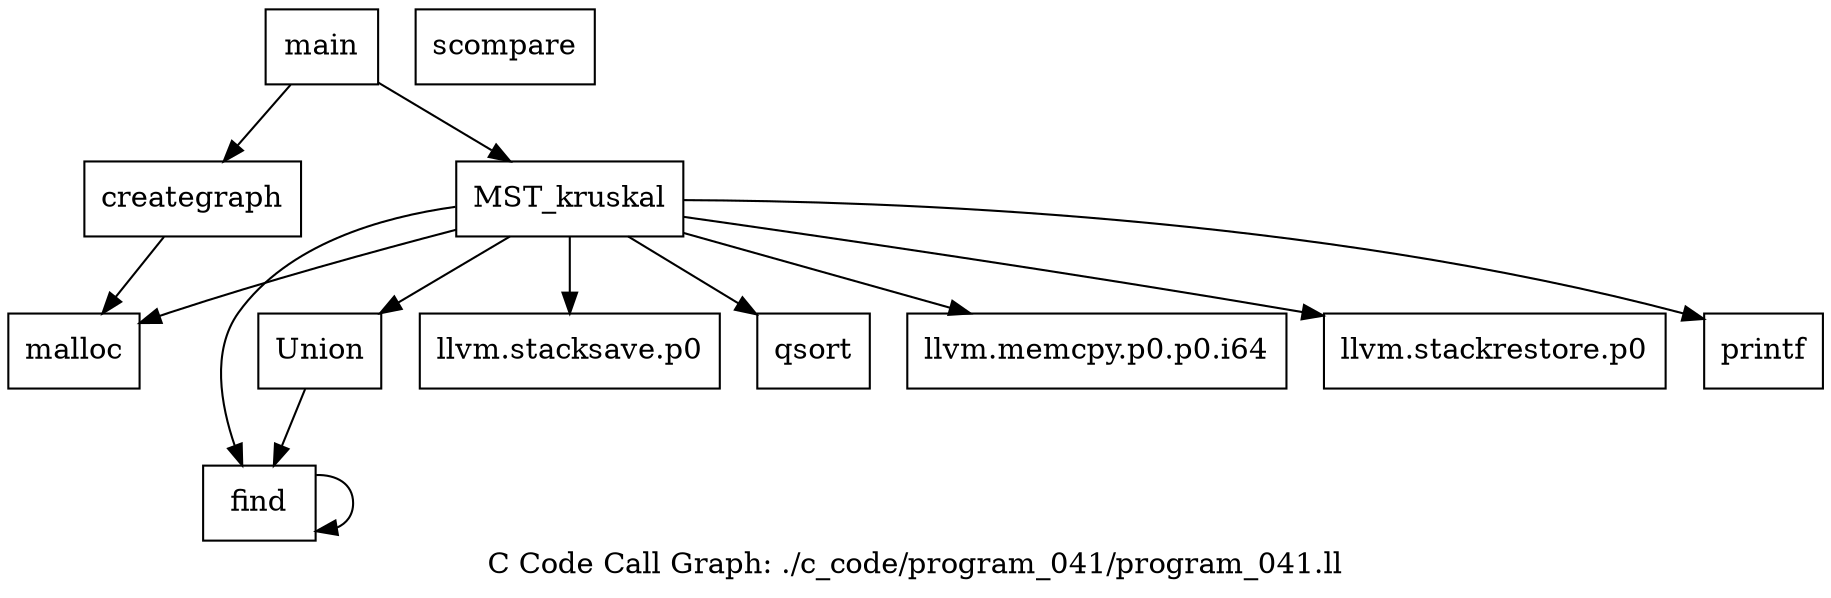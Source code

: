 digraph "C Code Call Graph: ./c_code/program_041/program_041.ll" {
	label="C Code Call Graph: ./c_code/program_041/program_041.ll";

	Node0x560cff513970 [shape=record,label="{find}"];
	Node0x560cff513970 -> Node0x560cff513970;
	Node0x560cff513e30 [shape=record,label="{Union}"];
	Node0x560cff513e30 -> Node0x560cff513970;
	Node0x560cff513eb0 [shape=record,label="{scompare}"];
	Node0x560cff513fe0 [shape=record,label="{creategraph}"];
	Node0x560cff513fe0 -> Node0x560cff514060;
	Node0x560cff514060 [shape=record,label="{malloc}"];
	Node0x560cff514230 [shape=record,label="{MST_kruskal}"];
	Node0x560cff514230 -> Node0x560cff5142b0;
	Node0x560cff514230 -> Node0x560cff514360;
	Node0x560cff514230 -> Node0x560cff514060;
	Node0x560cff514230 -> Node0x560cff5143e0;
	Node0x560cff514230 -> Node0x560cff513970;
	Node0x560cff514230 -> Node0x560cff5148c0;
	Node0x560cff514230 -> Node0x560cff5145b0;
	Node0x560cff514230 -> Node0x560cff513e30;
	Node0x560cff5142b0 [shape=record,label="{llvm.stacksave.p0}"];
	Node0x560cff514360 [shape=record,label="{qsort}"];
	Node0x560cff5143e0 [shape=record,label="{llvm.memcpy.p0.p0.i64}"];
	Node0x560cff5145b0 [shape=record,label="{printf}"];
	Node0x560cff5148c0 [shape=record,label="{llvm.stackrestore.p0}"];
	Node0x560cff514c00 [shape=record,label="{main}"];
	Node0x560cff514c00 -> Node0x560cff513fe0;
	Node0x560cff514c00 -> Node0x560cff514230;
}
